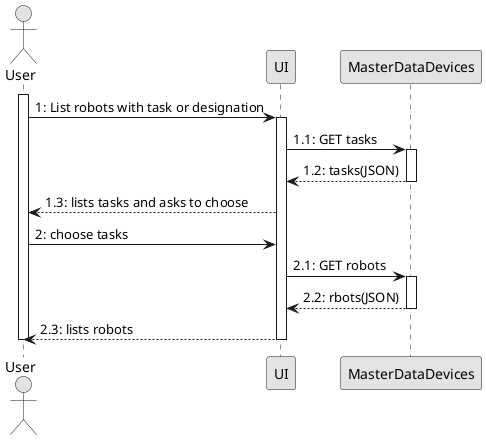 @startuml
'http://plantuml.com/skinparam.html
skinparam monochrome true
skinparam packageStyle rect
skinparam shadowing false

actor User as user
participant UI
participant MasterDataDevices
activate user
user -> UI : 1: List robots with task or designation
activate UI

UI -> MasterDataDevices : 1.1: GET tasks
activate MasterDataDevices
MasterDataDevices --> UI : 1.2: tasks(JSON)
deactivate MasterDataDevices
UI --> user : 1.3: lists tasks and asks to choose
user -> UI : 2: choose tasks
UI -> MasterDataDevices : 2.1: GET robots
activate MasterDataDevices
MasterDataDevices --> UI : 2.2: rbots(JSON)
deactivate MasterDataDevices

UI --> user : 2.3: lists robots
deactivate UI
deactivate user
@enduml